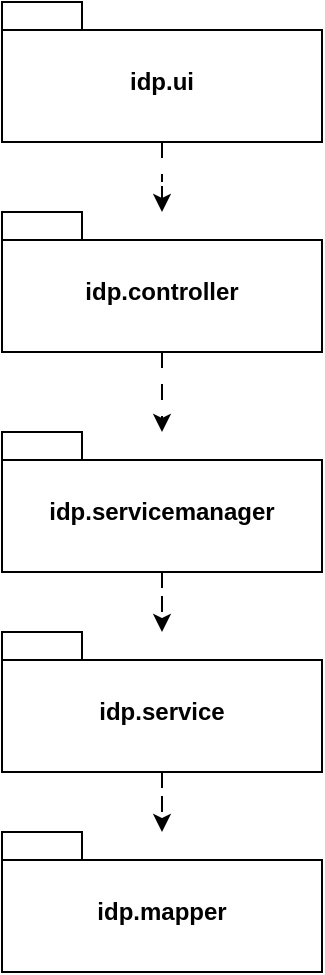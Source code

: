 <mxfile version="24.8.0">
  <diagram name="第 1 页" id="z7ZcgsT3HiRfVmmP9ex2">
    <mxGraphModel dx="1114" dy="615" grid="1" gridSize="10" guides="1" tooltips="1" connect="1" arrows="1" fold="1" page="1" pageScale="1" pageWidth="827" pageHeight="1169" math="0" shadow="0">
      <root>
        <mxCell id="0" />
        <mxCell id="1" parent="0" />
        <mxCell id="0CPUwniSGwOVjS5oumYI-9" value="" style="edgeStyle=orthogonalEdgeStyle;rounded=0;orthogonalLoop=1;jettySize=auto;html=1;dashed=1;dashPattern=8 8;" edge="1" parent="1" source="0CPUwniSGwOVjS5oumYI-1" target="0CPUwniSGwOVjS5oumYI-2">
          <mxGeometry relative="1" as="geometry" />
        </mxCell>
        <mxCell id="0CPUwniSGwOVjS5oumYI-1" value="idp.controller" style="shape=folder;fontStyle=1;spacingTop=10;tabWidth=40;tabHeight=14;tabPosition=left;html=1;whiteSpace=wrap;" vertex="1" parent="1">
          <mxGeometry x="90" y="205" width="160" height="70" as="geometry" />
        </mxCell>
        <mxCell id="0CPUwniSGwOVjS5oumYI-10" value="" style="edgeStyle=orthogonalEdgeStyle;rounded=0;orthogonalLoop=1;jettySize=auto;html=1;dashed=1;dashPattern=8 8;" edge="1" parent="1" source="0CPUwniSGwOVjS5oumYI-2" target="0CPUwniSGwOVjS5oumYI-3">
          <mxGeometry relative="1" as="geometry" />
        </mxCell>
        <mxCell id="0CPUwniSGwOVjS5oumYI-2" value="idp.servicemanager" style="shape=folder;fontStyle=1;spacingTop=10;tabWidth=40;tabHeight=14;tabPosition=left;html=1;whiteSpace=wrap;" vertex="1" parent="1">
          <mxGeometry x="90" y="315" width="160" height="70" as="geometry" />
        </mxCell>
        <mxCell id="0CPUwniSGwOVjS5oumYI-11" value="" style="edgeStyle=orthogonalEdgeStyle;rounded=0;orthogonalLoop=1;jettySize=auto;html=1;dashed=1;dashPattern=8 8;" edge="1" parent="1" source="0CPUwniSGwOVjS5oumYI-3" target="0CPUwniSGwOVjS5oumYI-4">
          <mxGeometry relative="1" as="geometry" />
        </mxCell>
        <mxCell id="0CPUwniSGwOVjS5oumYI-3" value="idp.service" style="shape=folder;fontStyle=1;spacingTop=10;tabWidth=40;tabHeight=14;tabPosition=left;html=1;whiteSpace=wrap;" vertex="1" parent="1">
          <mxGeometry x="90" y="415" width="160" height="70" as="geometry" />
        </mxCell>
        <mxCell id="0CPUwniSGwOVjS5oumYI-4" value="idp.mapper" style="shape=folder;fontStyle=1;spacingTop=10;tabWidth=40;tabHeight=14;tabPosition=left;html=1;whiteSpace=wrap;" vertex="1" parent="1">
          <mxGeometry x="90" y="515" width="160" height="70" as="geometry" />
        </mxCell>
        <mxCell id="0CPUwniSGwOVjS5oumYI-8" value="" style="edgeStyle=orthogonalEdgeStyle;rounded=0;orthogonalLoop=1;jettySize=auto;html=1;dashed=1;dashPattern=8 8;" edge="1" parent="1" source="0CPUwniSGwOVjS5oumYI-5" target="0CPUwniSGwOVjS5oumYI-1">
          <mxGeometry relative="1" as="geometry" />
        </mxCell>
        <mxCell id="0CPUwniSGwOVjS5oumYI-5" value="idp.ui" style="shape=folder;fontStyle=1;spacingTop=10;tabWidth=40;tabHeight=14;tabPosition=left;html=1;whiteSpace=wrap;" vertex="1" parent="1">
          <mxGeometry x="90" y="100" width="160" height="70" as="geometry" />
        </mxCell>
      </root>
    </mxGraphModel>
  </diagram>
</mxfile>
